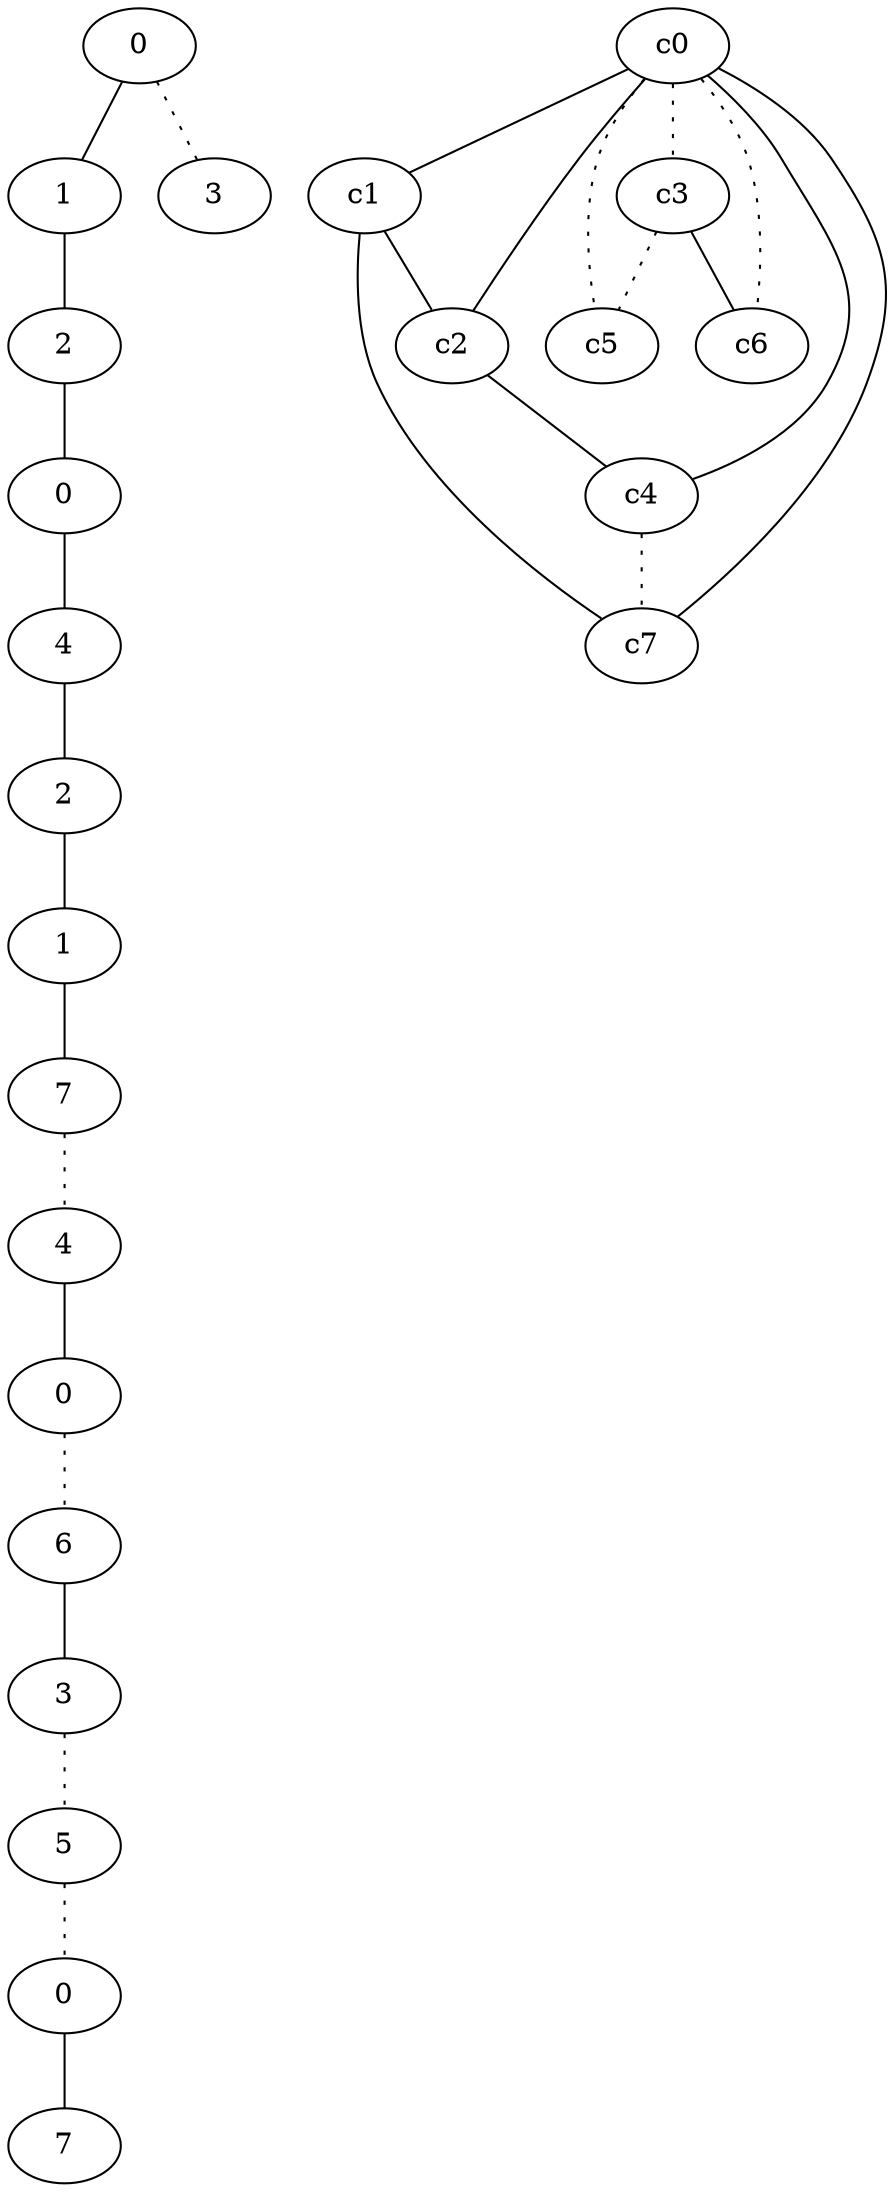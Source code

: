 graph {
a0[label=0];
a1[label=1];
a2[label=2];
a3[label=0];
a4[label=4];
a5[label=2];
a6[label=1];
a7[label=7];
a8[label=4];
a9[label=0];
a10[label=6];
a11[label=3];
a12[label=5];
a13[label=0];
a14[label=7];
a15[label=3];
a0 -- a1;
a0 -- a15 [style=dotted];
a1 -- a2;
a2 -- a3;
a3 -- a4;
a4 -- a5;
a5 -- a6;
a6 -- a7;
a7 -- a8 [style=dotted];
a8 -- a9;
a9 -- a10 [style=dotted];
a10 -- a11;
a11 -- a12 [style=dotted];
a12 -- a13 [style=dotted];
a13 -- a14;
c0 -- c1;
c0 -- c2;
c0 -- c3 [style=dotted];
c0 -- c4;
c0 -- c5 [style=dotted];
c0 -- c6 [style=dotted];
c0 -- c7;
c1 -- c2;
c1 -- c7;
c2 -- c4;
c3 -- c5 [style=dotted];
c3 -- c6;
c4 -- c7 [style=dotted];
}
